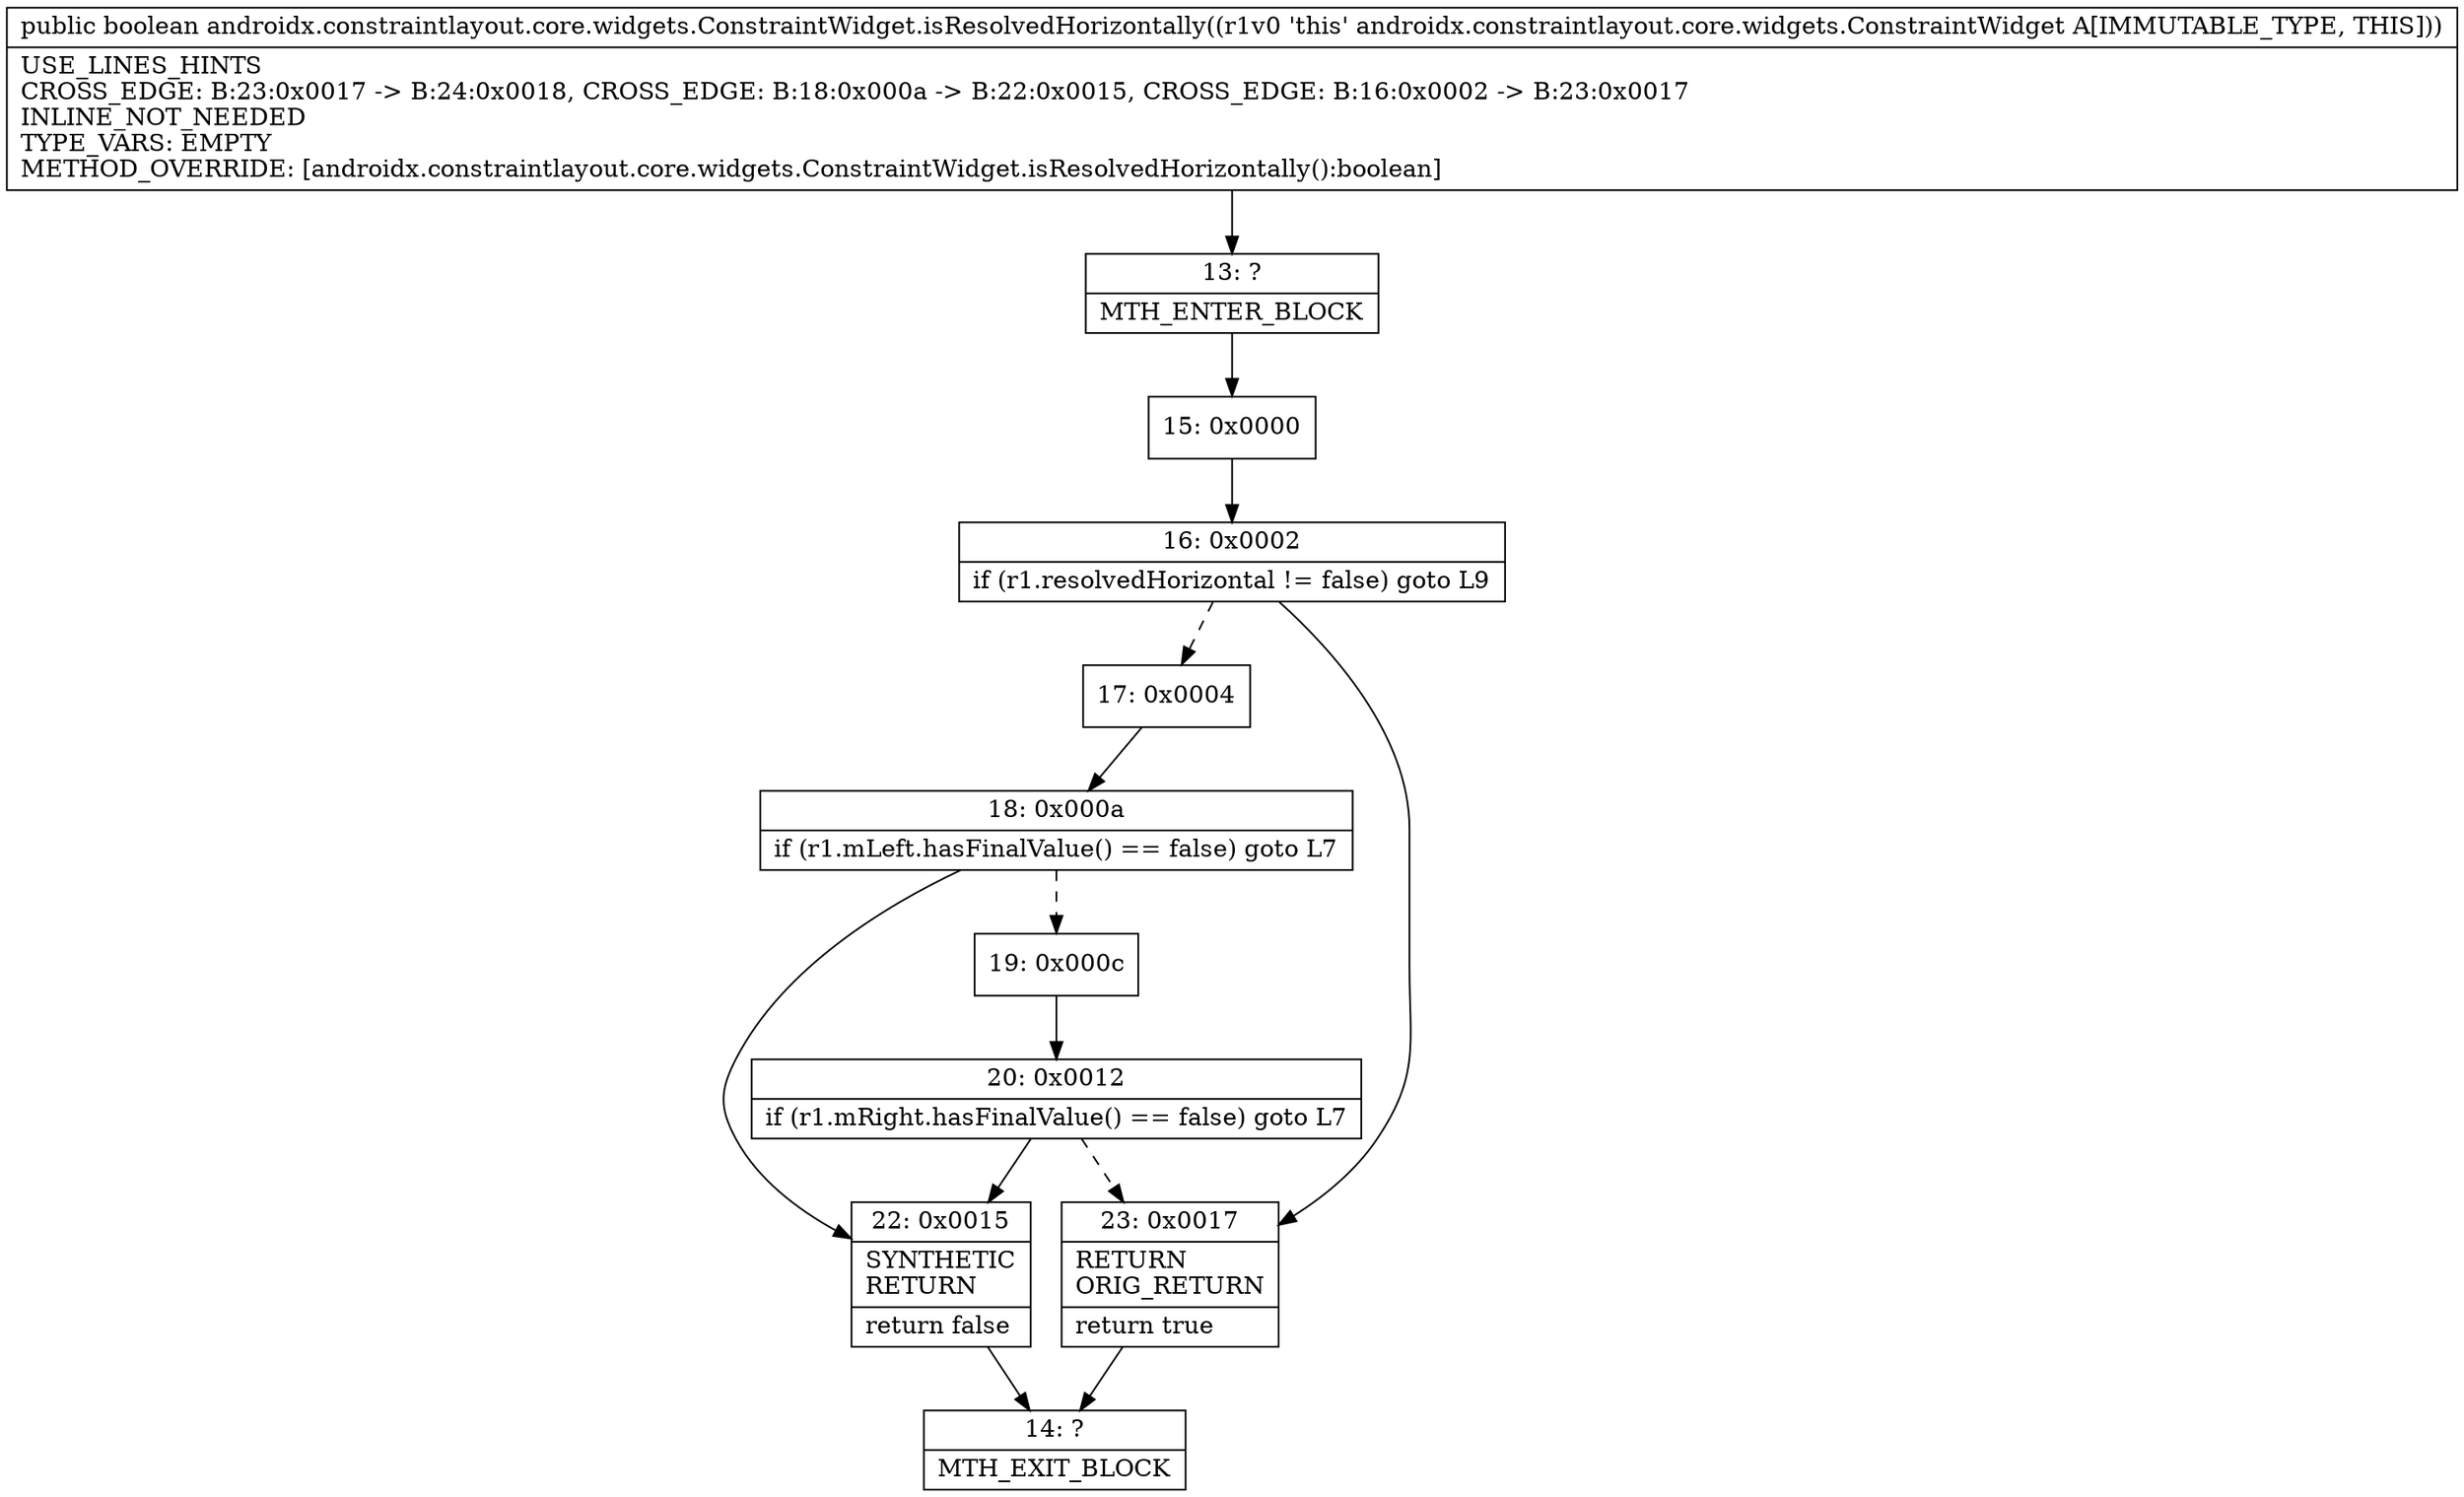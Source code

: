 digraph "CFG forandroidx.constraintlayout.core.widgets.ConstraintWidget.isResolvedHorizontally()Z" {
Node_13 [shape=record,label="{13\:\ ?|MTH_ENTER_BLOCK\l}"];
Node_15 [shape=record,label="{15\:\ 0x0000}"];
Node_16 [shape=record,label="{16\:\ 0x0002|if (r1.resolvedHorizontal != false) goto L9\l}"];
Node_17 [shape=record,label="{17\:\ 0x0004}"];
Node_18 [shape=record,label="{18\:\ 0x000a|if (r1.mLeft.hasFinalValue() == false) goto L7\l}"];
Node_19 [shape=record,label="{19\:\ 0x000c}"];
Node_20 [shape=record,label="{20\:\ 0x0012|if (r1.mRight.hasFinalValue() == false) goto L7\l}"];
Node_22 [shape=record,label="{22\:\ 0x0015|SYNTHETIC\lRETURN\l|return false\l}"];
Node_14 [shape=record,label="{14\:\ ?|MTH_EXIT_BLOCK\l}"];
Node_23 [shape=record,label="{23\:\ 0x0017|RETURN\lORIG_RETURN\l|return true\l}"];
MethodNode[shape=record,label="{public boolean androidx.constraintlayout.core.widgets.ConstraintWidget.isResolvedHorizontally((r1v0 'this' androidx.constraintlayout.core.widgets.ConstraintWidget A[IMMUTABLE_TYPE, THIS]))  | USE_LINES_HINTS\lCROSS_EDGE: B:23:0x0017 \-\> B:24:0x0018, CROSS_EDGE: B:18:0x000a \-\> B:22:0x0015, CROSS_EDGE: B:16:0x0002 \-\> B:23:0x0017\lINLINE_NOT_NEEDED\lTYPE_VARS: EMPTY\lMETHOD_OVERRIDE: [androidx.constraintlayout.core.widgets.ConstraintWidget.isResolvedHorizontally():boolean]\l}"];
MethodNode -> Node_13;Node_13 -> Node_15;
Node_15 -> Node_16;
Node_16 -> Node_17[style=dashed];
Node_16 -> Node_23;
Node_17 -> Node_18;
Node_18 -> Node_19[style=dashed];
Node_18 -> Node_22;
Node_19 -> Node_20;
Node_20 -> Node_22;
Node_20 -> Node_23[style=dashed];
Node_22 -> Node_14;
Node_23 -> Node_14;
}

